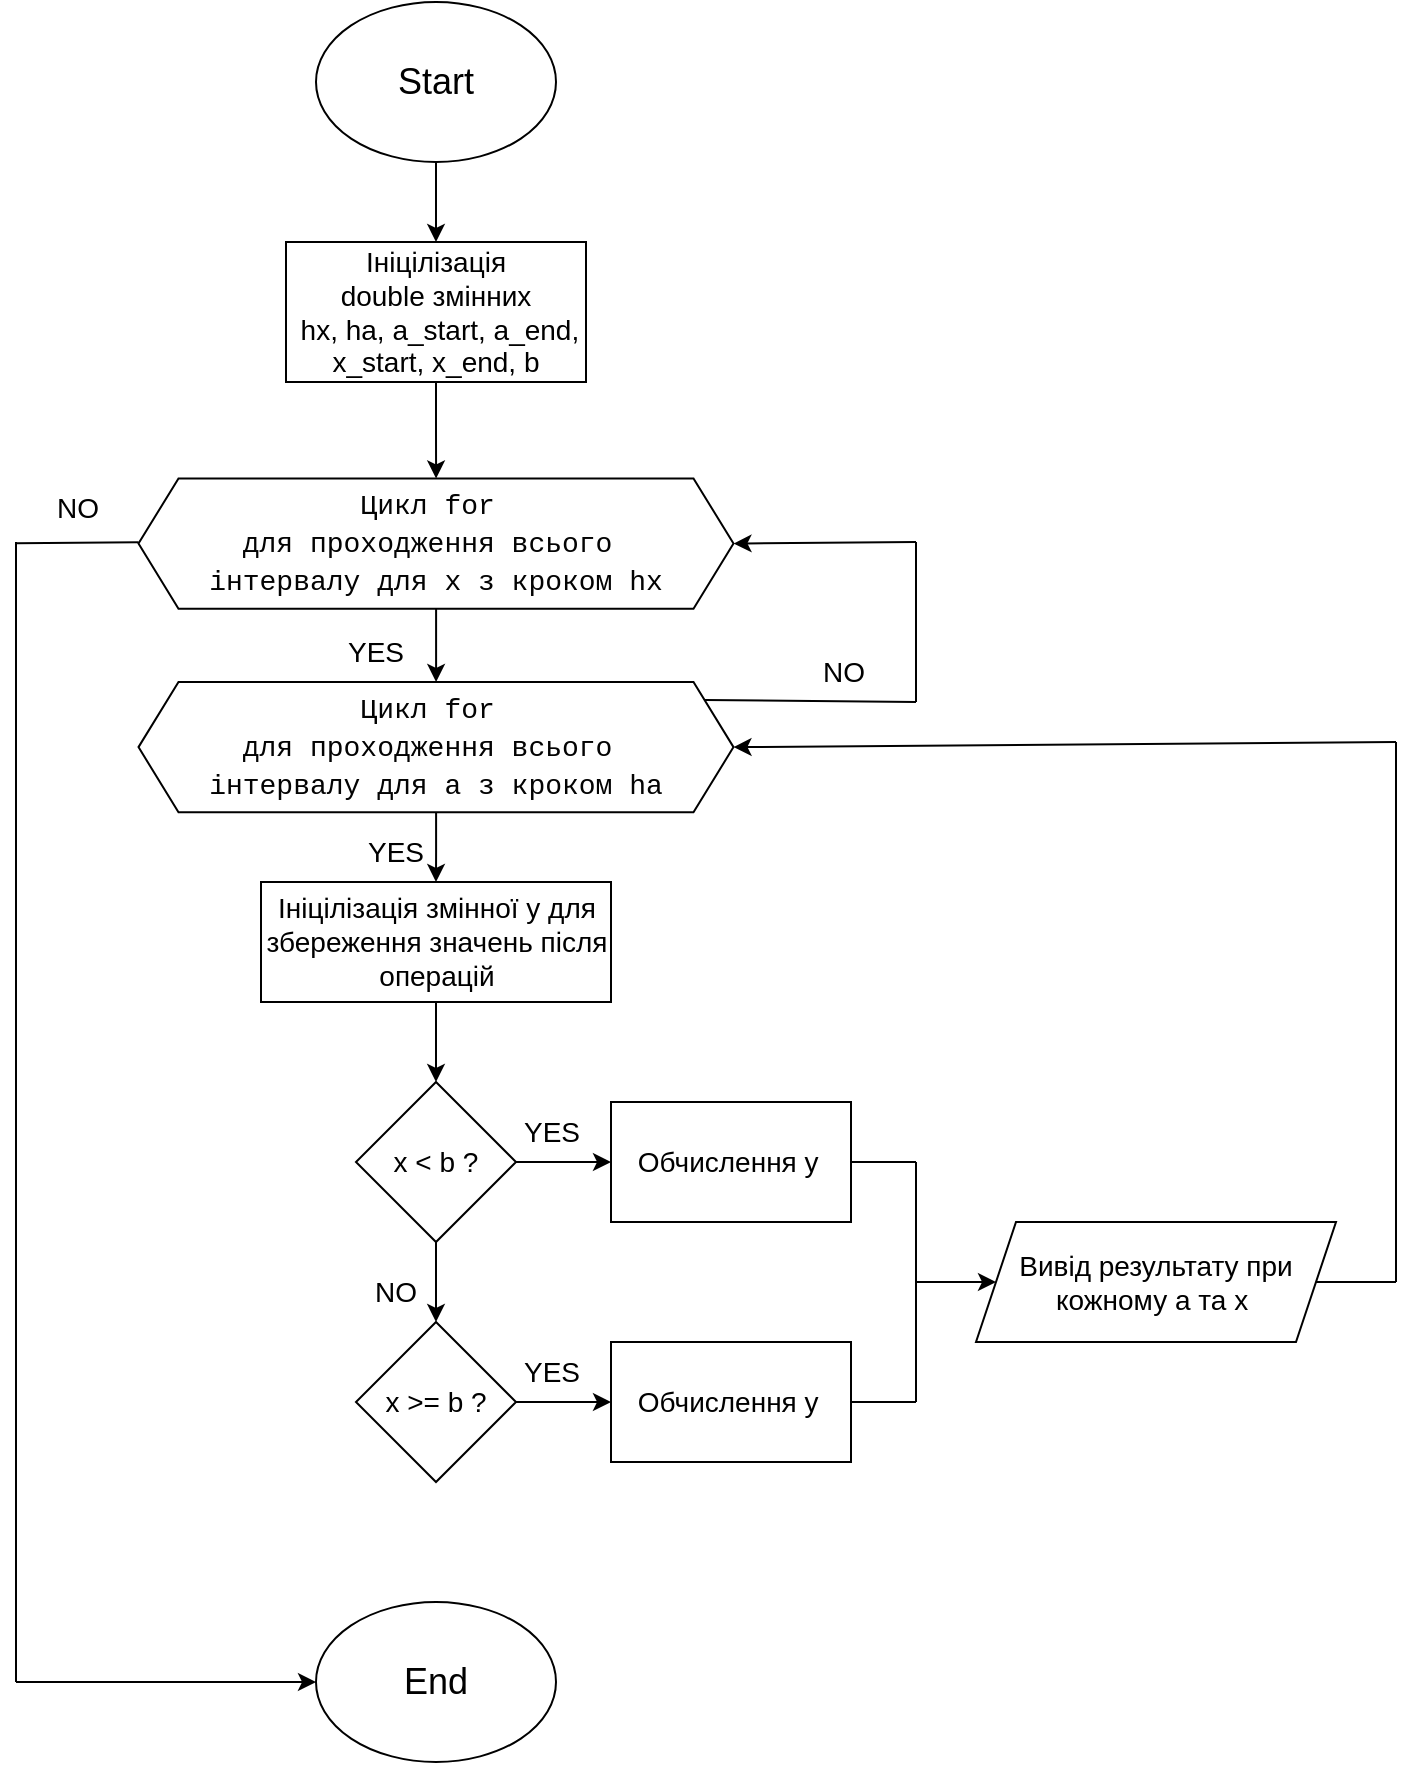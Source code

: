 <mxfile version="24.8.8">
  <diagram name="Сторінка-1" id="gZG1bklOEHvpxMxHKgKL">
    <mxGraphModel grid="1" page="1" gridSize="10" guides="1" tooltips="1" connect="1" arrows="1" fold="1" pageScale="1" pageWidth="827" pageHeight="1169" math="0" shadow="0">
      <root>
        <mxCell id="0" />
        <mxCell id="1" parent="0" />
        <mxCell id="zTOW1ndiLBfGoaxhWbfN-3" value="" style="edgeStyle=orthogonalEdgeStyle;rounded=0;orthogonalLoop=1;jettySize=auto;html=1;" edge="1" parent="1" source="zTOW1ndiLBfGoaxhWbfN-1" target="zTOW1ndiLBfGoaxhWbfN-2">
          <mxGeometry relative="1" as="geometry" />
        </mxCell>
        <mxCell id="zTOW1ndiLBfGoaxhWbfN-1" value="&lt;font style=&quot;font-size: 18px;&quot;&gt;Start&lt;/font&gt;" style="ellipse;whiteSpace=wrap;html=1;" vertex="1" parent="1">
          <mxGeometry x="180" y="50" width="120" height="80" as="geometry" />
        </mxCell>
        <mxCell id="zTOW1ndiLBfGoaxhWbfN-6" value="" style="edgeStyle=orthogonalEdgeStyle;rounded=0;orthogonalLoop=1;jettySize=auto;html=1;" edge="1" parent="1" source="zTOW1ndiLBfGoaxhWbfN-2" target="zTOW1ndiLBfGoaxhWbfN-5">
          <mxGeometry relative="1" as="geometry" />
        </mxCell>
        <mxCell id="zTOW1ndiLBfGoaxhWbfN-2" value="&lt;font style=&quot;font-size: 14px;&quot;&gt;Ініцілізація &lt;br&gt;double змінних&lt;br&gt;&amp;nbsp;hx, ha, a_start, a_end, x_start, x_end, b&lt;/font&gt;" style="rounded=0;whiteSpace=wrap;html=1;" vertex="1" parent="1">
          <mxGeometry x="165" y="170" width="150" height="70" as="geometry" />
        </mxCell>
        <mxCell id="zTOW1ndiLBfGoaxhWbfN-9" value="" style="edgeStyle=orthogonalEdgeStyle;rounded=0;orthogonalLoop=1;jettySize=auto;html=1;" edge="1" parent="1" source="zTOW1ndiLBfGoaxhWbfN-5" target="zTOW1ndiLBfGoaxhWbfN-8">
          <mxGeometry relative="1" as="geometry" />
        </mxCell>
        <mxCell id="zTOW1ndiLBfGoaxhWbfN-5" value="&lt;div style=&quot;font-family: Consolas, &amp;quot;Courier New&amp;quot;, monospace; font-size: 14px; line-height: 19px; white-space: pre;&quot;&gt;&lt;font color=&quot;#030303&quot;&gt;Цикл for &lt;br&gt;для проходження всього &lt;br&gt;інтервалу для x з кроком hx&lt;/font&gt;&lt;/div&gt;" style="shape=hexagon;perimeter=hexagonPerimeter2;whiteSpace=wrap;html=1;fixedSize=1;" vertex="1" parent="1">
          <mxGeometry x="91.25" y="288.21" width="297.5" height="65.12" as="geometry" />
        </mxCell>
        <mxCell id="zTOW1ndiLBfGoaxhWbfN-11" value="" style="edgeStyle=orthogonalEdgeStyle;rounded=0;orthogonalLoop=1;jettySize=auto;html=1;" edge="1" parent="1" source="zTOW1ndiLBfGoaxhWbfN-8" target="zTOW1ndiLBfGoaxhWbfN-10">
          <mxGeometry relative="1" as="geometry" />
        </mxCell>
        <mxCell id="zTOW1ndiLBfGoaxhWbfN-8" value="&lt;div style=&quot;font-family: Consolas, &amp;quot;Courier New&amp;quot;, monospace; font-size: 14px; line-height: 19px; white-space: pre;&quot;&gt;&lt;font color=&quot;#030303&quot;&gt;Цикл for &lt;br&gt;для проходження всього &lt;br&gt;інтервалу для a з кроком ha&lt;/font&gt;&lt;/div&gt;" style="shape=hexagon;perimeter=hexagonPerimeter2;whiteSpace=wrap;html=1;fixedSize=1;" vertex="1" parent="1">
          <mxGeometry x="91.25" y="390" width="297.5" height="65.12" as="geometry" />
        </mxCell>
        <mxCell id="zTOW1ndiLBfGoaxhWbfN-13" value="" style="edgeStyle=orthogonalEdgeStyle;rounded=0;orthogonalLoop=1;jettySize=auto;html=1;" edge="1" parent="1" source="zTOW1ndiLBfGoaxhWbfN-10" target="zTOW1ndiLBfGoaxhWbfN-12">
          <mxGeometry relative="1" as="geometry" />
        </mxCell>
        <mxCell id="zTOW1ndiLBfGoaxhWbfN-10" value="&lt;font style=&quot;font-size: 14px;&quot;&gt;Ініцілізація змінної y для збереження значень після операцій&lt;/font&gt;" style="rounded=0;whiteSpace=wrap;html=1;" vertex="1" parent="1">
          <mxGeometry x="152.5" y="490" width="175" height="60" as="geometry" />
        </mxCell>
        <mxCell id="zTOW1ndiLBfGoaxhWbfN-16" value="" style="edgeStyle=orthogonalEdgeStyle;rounded=0;orthogonalLoop=1;jettySize=auto;html=1;" edge="1" parent="1" source="zTOW1ndiLBfGoaxhWbfN-12" target="zTOW1ndiLBfGoaxhWbfN-15">
          <mxGeometry relative="1" as="geometry" />
        </mxCell>
        <mxCell id="zTOW1ndiLBfGoaxhWbfN-19" value="" style="edgeStyle=orthogonalEdgeStyle;rounded=0;orthogonalLoop=1;jettySize=auto;html=1;" edge="1" parent="1" source="zTOW1ndiLBfGoaxhWbfN-12" target="zTOW1ndiLBfGoaxhWbfN-18">
          <mxGeometry relative="1" as="geometry" />
        </mxCell>
        <mxCell id="zTOW1ndiLBfGoaxhWbfN-12" value="&lt;font style=&quot;font-size: 14px;&quot;&gt;x &amp;lt; b ?&lt;/font&gt;" style="rhombus;whiteSpace=wrap;html=1;" vertex="1" parent="1">
          <mxGeometry x="200" y="590" width="80" height="80" as="geometry" />
        </mxCell>
        <mxCell id="zTOW1ndiLBfGoaxhWbfN-15" value="&lt;font style=&quot;font-size: 14px;&quot;&gt;Обчислення y&amp;nbsp;&lt;/font&gt;" style="rounded=0;whiteSpace=wrap;html=1;" vertex="1" parent="1">
          <mxGeometry x="327.5" y="600" width="120" height="60" as="geometry" />
        </mxCell>
        <mxCell id="zTOW1ndiLBfGoaxhWbfN-17" value="&lt;font style=&quot;font-size: 14px;&quot;&gt;YES&lt;/font&gt;" style="text;strokeColor=none;align=center;fillColor=none;html=1;verticalAlign=middle;whiteSpace=wrap;rounded=0;" vertex="1" parent="1">
          <mxGeometry x="267.5" y="600" width="60" height="30" as="geometry" />
        </mxCell>
        <mxCell id="zTOW1ndiLBfGoaxhWbfN-23" value="" style="edgeStyle=orthogonalEdgeStyle;rounded=0;orthogonalLoop=1;jettySize=auto;html=1;" edge="1" parent="1" source="zTOW1ndiLBfGoaxhWbfN-18" target="zTOW1ndiLBfGoaxhWbfN-22">
          <mxGeometry relative="1" as="geometry" />
        </mxCell>
        <mxCell id="zTOW1ndiLBfGoaxhWbfN-18" value="&lt;font style=&quot;font-size: 14px;&quot;&gt;x &amp;gt;= b ?&lt;/font&gt;" style="rhombus;whiteSpace=wrap;html=1;" vertex="1" parent="1">
          <mxGeometry x="200" y="710" width="80" height="80" as="geometry" />
        </mxCell>
        <mxCell id="zTOW1ndiLBfGoaxhWbfN-20" value="&lt;font style=&quot;font-size: 14px;&quot;&gt;NO&lt;/font&gt;" style="text;strokeColor=none;align=center;fillColor=none;html=1;verticalAlign=middle;whiteSpace=wrap;rounded=0;" vertex="1" parent="1">
          <mxGeometry x="190" y="680" width="60" height="30" as="geometry" />
        </mxCell>
        <mxCell id="zTOW1ndiLBfGoaxhWbfN-22" value="&lt;font style=&quot;font-size: 14px;&quot;&gt;Обчислення y&amp;nbsp;&lt;/font&gt;" style="rounded=0;whiteSpace=wrap;html=1;" vertex="1" parent="1">
          <mxGeometry x="327.5" y="720" width="120" height="60" as="geometry" />
        </mxCell>
        <mxCell id="zTOW1ndiLBfGoaxhWbfN-25" value="&lt;font style=&quot;font-size: 14px;&quot;&gt;Вивід результату при кожному a та x&amp;nbsp;&lt;/font&gt;" style="shape=parallelogram;perimeter=parallelogramPerimeter;whiteSpace=wrap;html=1;fixedSize=1;" vertex="1" parent="1">
          <mxGeometry x="510" y="660" width="180" height="60" as="geometry" />
        </mxCell>
        <mxCell id="zTOW1ndiLBfGoaxhWbfN-26" value="" style="endArrow=none;html=1;rounded=0;exitX=1;exitY=0.5;exitDx=0;exitDy=0;" edge="1" parent="1" source="zTOW1ndiLBfGoaxhWbfN-15">
          <mxGeometry width="50" height="50" relative="1" as="geometry">
            <mxPoint x="410" y="700" as="sourcePoint" />
            <mxPoint x="480" y="630" as="targetPoint" />
          </mxGeometry>
        </mxCell>
        <mxCell id="zTOW1ndiLBfGoaxhWbfN-27" value="" style="endArrow=none;html=1;rounded=0;exitX=1;exitY=0.5;exitDx=0;exitDy=0;" edge="1" parent="1" source="zTOW1ndiLBfGoaxhWbfN-22">
          <mxGeometry width="50" height="50" relative="1" as="geometry">
            <mxPoint x="410" y="700" as="sourcePoint" />
            <mxPoint x="480" y="750" as="targetPoint" />
          </mxGeometry>
        </mxCell>
        <mxCell id="zTOW1ndiLBfGoaxhWbfN-28" value="" style="endArrow=none;html=1;rounded=0;" edge="1" parent="1">
          <mxGeometry width="50" height="50" relative="1" as="geometry">
            <mxPoint x="480" y="750" as="sourcePoint" />
            <mxPoint x="480" y="630" as="targetPoint" />
          </mxGeometry>
        </mxCell>
        <mxCell id="zTOW1ndiLBfGoaxhWbfN-29" value="" style="endArrow=classic;html=1;rounded=0;entryX=0;entryY=0.5;entryDx=0;entryDy=0;" edge="1" parent="1" target="zTOW1ndiLBfGoaxhWbfN-25">
          <mxGeometry width="50" height="50" relative="1" as="geometry">
            <mxPoint x="480" y="690" as="sourcePoint" />
            <mxPoint x="460" y="650" as="targetPoint" />
          </mxGeometry>
        </mxCell>
        <mxCell id="zTOW1ndiLBfGoaxhWbfN-30" value="&lt;font style=&quot;font-size: 14px;&quot;&gt;YES&lt;/font&gt;" style="text;strokeColor=none;align=center;fillColor=none;html=1;verticalAlign=middle;whiteSpace=wrap;rounded=0;" vertex="1" parent="1">
          <mxGeometry x="267.5" y="720" width="60" height="30" as="geometry" />
        </mxCell>
        <mxCell id="zTOW1ndiLBfGoaxhWbfN-31" value="" style="endArrow=none;html=1;rounded=0;exitX=1;exitY=0.5;exitDx=0;exitDy=0;" edge="1" parent="1" source="zTOW1ndiLBfGoaxhWbfN-25">
          <mxGeometry width="50" height="50" relative="1" as="geometry">
            <mxPoint x="510" y="490" as="sourcePoint" />
            <mxPoint x="720" y="690" as="targetPoint" />
          </mxGeometry>
        </mxCell>
        <mxCell id="zTOW1ndiLBfGoaxhWbfN-32" value="" style="endArrow=none;html=1;rounded=0;" edge="1" parent="1">
          <mxGeometry width="50" height="50" relative="1" as="geometry">
            <mxPoint x="720" y="690" as="sourcePoint" />
            <mxPoint x="720" y="420" as="targetPoint" />
          </mxGeometry>
        </mxCell>
        <mxCell id="zTOW1ndiLBfGoaxhWbfN-36" value="&lt;font style=&quot;font-size: 14px;&quot;&gt;YES&lt;/font&gt;" style="text;strokeColor=none;align=center;fillColor=none;html=1;verticalAlign=middle;whiteSpace=wrap;rounded=0;" vertex="1" parent="1">
          <mxGeometry x="190" y="460" width="60" height="30" as="geometry" />
        </mxCell>
        <mxCell id="zTOW1ndiLBfGoaxhWbfN-37" value="&lt;font style=&quot;font-size: 18px;&quot;&gt;End&lt;/font&gt;" style="ellipse;whiteSpace=wrap;html=1;" vertex="1" parent="1">
          <mxGeometry x="180" y="850" width="120" height="80" as="geometry" />
        </mxCell>
        <mxCell id="zTOW1ndiLBfGoaxhWbfN-38" value="" style="endArrow=none;html=1;rounded=0;entryX=0;entryY=0.5;entryDx=0;entryDy=0;" edge="1" parent="1">
          <mxGeometry width="50" height="50" relative="1" as="geometry">
            <mxPoint x="30" y="320.58" as="sourcePoint" />
            <mxPoint x="91.25" y="320.14" as="targetPoint" />
          </mxGeometry>
        </mxCell>
        <mxCell id="zTOW1ndiLBfGoaxhWbfN-39" value="" style="endArrow=none;html=1;rounded=0;" edge="1" parent="1">
          <mxGeometry width="50" height="50" relative="1" as="geometry">
            <mxPoint x="30" y="890" as="sourcePoint" />
            <mxPoint x="30" y="320" as="targetPoint" />
          </mxGeometry>
        </mxCell>
        <mxCell id="zTOW1ndiLBfGoaxhWbfN-40" value="" style="endArrow=classic;html=1;rounded=0;entryX=0;entryY=0.5;entryDx=0;entryDy=0;" edge="1" parent="1" target="zTOW1ndiLBfGoaxhWbfN-37">
          <mxGeometry width="50" height="50" relative="1" as="geometry">
            <mxPoint x="30" y="890" as="sourcePoint" />
            <mxPoint x="260" y="790" as="targetPoint" />
          </mxGeometry>
        </mxCell>
        <mxCell id="zTOW1ndiLBfGoaxhWbfN-41" value="&lt;font style=&quot;font-size: 14px;&quot;&gt;YES&lt;/font&gt;" style="text;strokeColor=none;align=center;fillColor=none;html=1;verticalAlign=middle;whiteSpace=wrap;rounded=0;" vertex="1" parent="1">
          <mxGeometry x="180" y="360" width="60" height="30" as="geometry" />
        </mxCell>
        <mxCell id="zTOW1ndiLBfGoaxhWbfN-42" value="&lt;font style=&quot;font-size: 14px;&quot;&gt;NO&lt;/font&gt;" style="text;strokeColor=none;align=center;fillColor=none;html=1;verticalAlign=middle;whiteSpace=wrap;rounded=0;" vertex="1" parent="1">
          <mxGeometry x="31.25" y="288.21" width="60" height="30" as="geometry" />
        </mxCell>
        <mxCell id="EJLVc2DtWEVQoy4uGFVg-1" value="" style="endArrow=classic;html=1;rounded=0;entryX=1;entryY=0.5;entryDx=0;entryDy=0;" edge="1" parent="1" target="zTOW1ndiLBfGoaxhWbfN-8">
          <mxGeometry width="50" height="50" relative="1" as="geometry">
            <mxPoint x="720" y="420" as="sourcePoint" />
            <mxPoint x="440" y="380" as="targetPoint" />
          </mxGeometry>
        </mxCell>
        <mxCell id="EJLVc2DtWEVQoy4uGFVg-2" value="" style="endArrow=none;html=1;rounded=0;exitX=0.952;exitY=0.138;exitDx=0;exitDy=0;exitPerimeter=0;" edge="1" parent="1" source="zTOW1ndiLBfGoaxhWbfN-8">
          <mxGeometry width="50" height="50" relative="1" as="geometry">
            <mxPoint x="520" y="640" as="sourcePoint" />
            <mxPoint x="480" y="400" as="targetPoint" />
          </mxGeometry>
        </mxCell>
        <mxCell id="EJLVc2DtWEVQoy4uGFVg-3" value="" style="endArrow=none;html=1;rounded=0;" edge="1" parent="1">
          <mxGeometry width="50" height="50" relative="1" as="geometry">
            <mxPoint x="480" y="400" as="sourcePoint" />
            <mxPoint x="480" y="320" as="targetPoint" />
          </mxGeometry>
        </mxCell>
        <mxCell id="EJLVc2DtWEVQoy4uGFVg-4" value="" style="endArrow=classic;html=1;rounded=0;entryX=1;entryY=0.5;entryDx=0;entryDy=0;" edge="1" parent="1" target="zTOW1ndiLBfGoaxhWbfN-5">
          <mxGeometry width="50" height="50" relative="1" as="geometry">
            <mxPoint x="480" y="320" as="sourcePoint" />
            <mxPoint x="530" y="430" as="targetPoint" />
          </mxGeometry>
        </mxCell>
        <mxCell id="EJLVc2DtWEVQoy4uGFVg-5" value="&lt;font style=&quot;font-size: 14px;&quot;&gt;NO&lt;/font&gt;" style="text;strokeColor=none;align=center;fillColor=none;html=1;verticalAlign=middle;whiteSpace=wrap;rounded=0;" vertex="1" parent="1">
          <mxGeometry x="414" y="370" width="60" height="30" as="geometry" />
        </mxCell>
      </root>
    </mxGraphModel>
  </diagram>
</mxfile>
